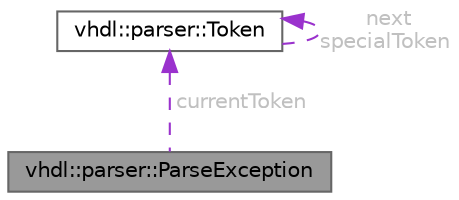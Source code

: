 digraph "vhdl::parser::ParseException"
{
 // INTERACTIVE_SVG=YES
 // LATEX_PDF_SIZE
  bgcolor="transparent";
  edge [fontname=Helvetica,fontsize=10,labelfontname=Helvetica,labelfontsize=10];
  node [fontname=Helvetica,fontsize=10,shape=box,height=0.2,width=0.4];
  Node1 [label="vhdl::parser::ParseException",height=0.2,width=0.4,color="gray40", fillcolor="grey60", style="filled", fontcolor="black",tooltip="This exception is thrown when parse errors are encountered."];
  Node2 -> Node1 [dir="back",color="darkorchid3",style="dashed",label=" currentToken",fontcolor="grey" ];
  Node2 [label="vhdl::parser::Token",height=0.2,width=0.4,color="gray40", fillcolor="white", style="filled",URL="$dc/de7/classvhdl_1_1parser_1_1_token.html",tooltip="Describes the input token stream."];
  Node2 -> Node2 [dir="back",color="darkorchid3",style="dashed",label=" next\nspecialToken",fontcolor="grey" ];
}
